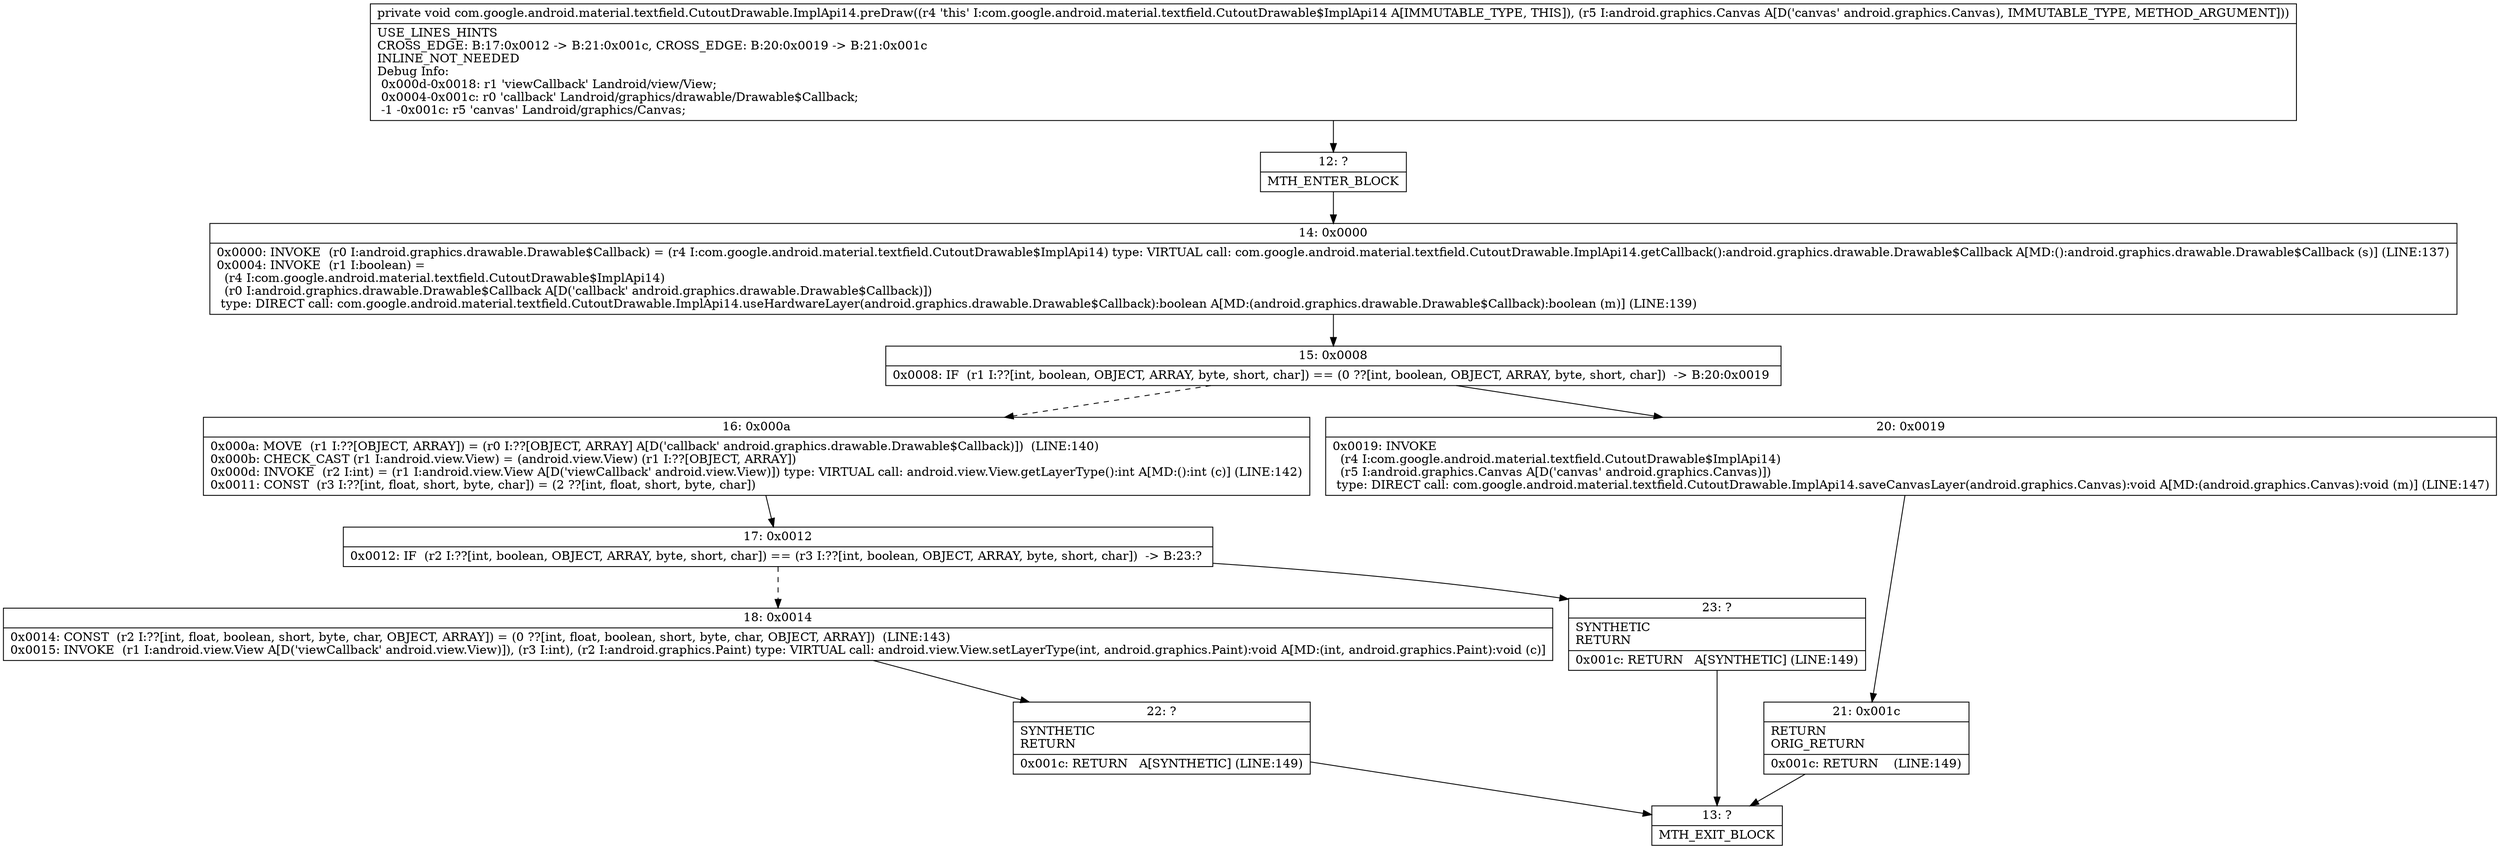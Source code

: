 digraph "CFG forcom.google.android.material.textfield.CutoutDrawable.ImplApi14.preDraw(Landroid\/graphics\/Canvas;)V" {
Node_12 [shape=record,label="{12\:\ ?|MTH_ENTER_BLOCK\l}"];
Node_14 [shape=record,label="{14\:\ 0x0000|0x0000: INVOKE  (r0 I:android.graphics.drawable.Drawable$Callback) = (r4 I:com.google.android.material.textfield.CutoutDrawable$ImplApi14) type: VIRTUAL call: com.google.android.material.textfield.CutoutDrawable.ImplApi14.getCallback():android.graphics.drawable.Drawable$Callback A[MD:():android.graphics.drawable.Drawable$Callback (s)] (LINE:137)\l0x0004: INVOKE  (r1 I:boolean) = \l  (r4 I:com.google.android.material.textfield.CutoutDrawable$ImplApi14)\l  (r0 I:android.graphics.drawable.Drawable$Callback A[D('callback' android.graphics.drawable.Drawable$Callback)])\l type: DIRECT call: com.google.android.material.textfield.CutoutDrawable.ImplApi14.useHardwareLayer(android.graphics.drawable.Drawable$Callback):boolean A[MD:(android.graphics.drawable.Drawable$Callback):boolean (m)] (LINE:139)\l}"];
Node_15 [shape=record,label="{15\:\ 0x0008|0x0008: IF  (r1 I:??[int, boolean, OBJECT, ARRAY, byte, short, char]) == (0 ??[int, boolean, OBJECT, ARRAY, byte, short, char])  \-\> B:20:0x0019 \l}"];
Node_16 [shape=record,label="{16\:\ 0x000a|0x000a: MOVE  (r1 I:??[OBJECT, ARRAY]) = (r0 I:??[OBJECT, ARRAY] A[D('callback' android.graphics.drawable.Drawable$Callback)])  (LINE:140)\l0x000b: CHECK_CAST (r1 I:android.view.View) = (android.view.View) (r1 I:??[OBJECT, ARRAY]) \l0x000d: INVOKE  (r2 I:int) = (r1 I:android.view.View A[D('viewCallback' android.view.View)]) type: VIRTUAL call: android.view.View.getLayerType():int A[MD:():int (c)] (LINE:142)\l0x0011: CONST  (r3 I:??[int, float, short, byte, char]) = (2 ??[int, float, short, byte, char]) \l}"];
Node_17 [shape=record,label="{17\:\ 0x0012|0x0012: IF  (r2 I:??[int, boolean, OBJECT, ARRAY, byte, short, char]) == (r3 I:??[int, boolean, OBJECT, ARRAY, byte, short, char])  \-\> B:23:? \l}"];
Node_18 [shape=record,label="{18\:\ 0x0014|0x0014: CONST  (r2 I:??[int, float, boolean, short, byte, char, OBJECT, ARRAY]) = (0 ??[int, float, boolean, short, byte, char, OBJECT, ARRAY])  (LINE:143)\l0x0015: INVOKE  (r1 I:android.view.View A[D('viewCallback' android.view.View)]), (r3 I:int), (r2 I:android.graphics.Paint) type: VIRTUAL call: android.view.View.setLayerType(int, android.graphics.Paint):void A[MD:(int, android.graphics.Paint):void (c)]\l}"];
Node_22 [shape=record,label="{22\:\ ?|SYNTHETIC\lRETURN\l|0x001c: RETURN   A[SYNTHETIC] (LINE:149)\l}"];
Node_13 [shape=record,label="{13\:\ ?|MTH_EXIT_BLOCK\l}"];
Node_23 [shape=record,label="{23\:\ ?|SYNTHETIC\lRETURN\l|0x001c: RETURN   A[SYNTHETIC] (LINE:149)\l}"];
Node_20 [shape=record,label="{20\:\ 0x0019|0x0019: INVOKE  \l  (r4 I:com.google.android.material.textfield.CutoutDrawable$ImplApi14)\l  (r5 I:android.graphics.Canvas A[D('canvas' android.graphics.Canvas)])\l type: DIRECT call: com.google.android.material.textfield.CutoutDrawable.ImplApi14.saveCanvasLayer(android.graphics.Canvas):void A[MD:(android.graphics.Canvas):void (m)] (LINE:147)\l}"];
Node_21 [shape=record,label="{21\:\ 0x001c|RETURN\lORIG_RETURN\l|0x001c: RETURN    (LINE:149)\l}"];
MethodNode[shape=record,label="{private void com.google.android.material.textfield.CutoutDrawable.ImplApi14.preDraw((r4 'this' I:com.google.android.material.textfield.CutoutDrawable$ImplApi14 A[IMMUTABLE_TYPE, THIS]), (r5 I:android.graphics.Canvas A[D('canvas' android.graphics.Canvas), IMMUTABLE_TYPE, METHOD_ARGUMENT]))  | USE_LINES_HINTS\lCROSS_EDGE: B:17:0x0012 \-\> B:21:0x001c, CROSS_EDGE: B:20:0x0019 \-\> B:21:0x001c\lINLINE_NOT_NEEDED\lDebug Info:\l  0x000d\-0x0018: r1 'viewCallback' Landroid\/view\/View;\l  0x0004\-0x001c: r0 'callback' Landroid\/graphics\/drawable\/Drawable$Callback;\l  \-1 \-0x001c: r5 'canvas' Landroid\/graphics\/Canvas;\l}"];
MethodNode -> Node_12;Node_12 -> Node_14;
Node_14 -> Node_15;
Node_15 -> Node_16[style=dashed];
Node_15 -> Node_20;
Node_16 -> Node_17;
Node_17 -> Node_18[style=dashed];
Node_17 -> Node_23;
Node_18 -> Node_22;
Node_22 -> Node_13;
Node_23 -> Node_13;
Node_20 -> Node_21;
Node_21 -> Node_13;
}

